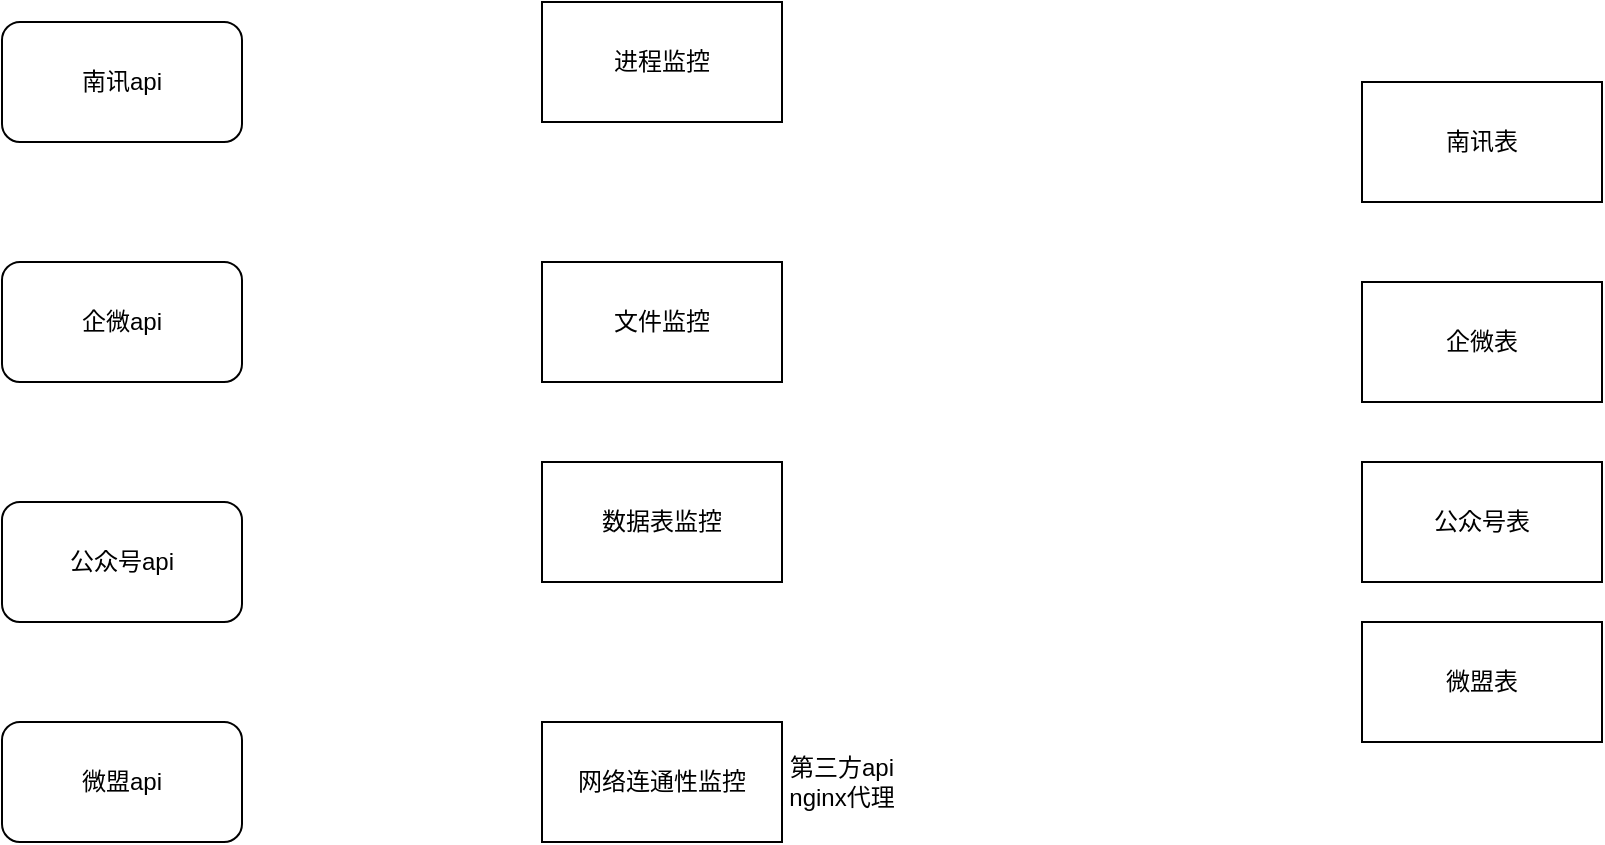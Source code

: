 <mxfile version="22.0.8" type="github">
  <diagram name="第 1 页" id="xv_8_rkUy1ZQQ19TQxu1">
    <mxGraphModel dx="1307" dy="659" grid="1" gridSize="10" guides="1" tooltips="1" connect="1" arrows="1" fold="1" page="1" pageScale="1" pageWidth="1700" pageHeight="1100" math="0" shadow="0">
      <root>
        <mxCell id="0" />
        <mxCell id="1" parent="0" />
        <mxCell id="GxQBhbGdzFd3UNVEvxWp-1" value="南讯api" style="rounded=1;whiteSpace=wrap;html=1;" vertex="1" parent="1">
          <mxGeometry x="250" y="110" width="120" height="60" as="geometry" />
        </mxCell>
        <mxCell id="GxQBhbGdzFd3UNVEvxWp-2" value="企微api" style="rounded=1;whiteSpace=wrap;html=1;" vertex="1" parent="1">
          <mxGeometry x="250" y="230" width="120" height="60" as="geometry" />
        </mxCell>
        <mxCell id="GxQBhbGdzFd3UNVEvxWp-3" value="公众号api" style="rounded=1;whiteSpace=wrap;html=1;" vertex="1" parent="1">
          <mxGeometry x="250" y="350" width="120" height="60" as="geometry" />
        </mxCell>
        <mxCell id="GxQBhbGdzFd3UNVEvxWp-4" value="微盟api" style="rounded=1;whiteSpace=wrap;html=1;" vertex="1" parent="1">
          <mxGeometry x="250" y="460" width="120" height="60" as="geometry" />
        </mxCell>
        <mxCell id="GxQBhbGdzFd3UNVEvxWp-5" value="进程监控" style="rounded=0;whiteSpace=wrap;html=1;" vertex="1" parent="1">
          <mxGeometry x="520" y="100" width="120" height="60" as="geometry" />
        </mxCell>
        <mxCell id="GxQBhbGdzFd3UNVEvxWp-6" value="文件监控" style="rounded=0;whiteSpace=wrap;html=1;" vertex="1" parent="1">
          <mxGeometry x="520" y="230" width="120" height="60" as="geometry" />
        </mxCell>
        <mxCell id="GxQBhbGdzFd3UNVEvxWp-7" value="数据表监控" style="rounded=0;whiteSpace=wrap;html=1;" vertex="1" parent="1">
          <mxGeometry x="520" y="330" width="120" height="60" as="geometry" />
        </mxCell>
        <mxCell id="GxQBhbGdzFd3UNVEvxWp-8" value="网络连通性监控" style="rounded=0;whiteSpace=wrap;html=1;" vertex="1" parent="1">
          <mxGeometry x="520" y="460" width="120" height="60" as="geometry" />
        </mxCell>
        <mxCell id="GxQBhbGdzFd3UNVEvxWp-9" value="南讯表" style="rounded=0;whiteSpace=wrap;html=1;" vertex="1" parent="1">
          <mxGeometry x="930" y="140" width="120" height="60" as="geometry" />
        </mxCell>
        <mxCell id="GxQBhbGdzFd3UNVEvxWp-10" value="企微表" style="rounded=0;whiteSpace=wrap;html=1;" vertex="1" parent="1">
          <mxGeometry x="930" y="240" width="120" height="60" as="geometry" />
        </mxCell>
        <mxCell id="GxQBhbGdzFd3UNVEvxWp-11" value="公众号表" style="rounded=0;whiteSpace=wrap;html=1;" vertex="1" parent="1">
          <mxGeometry x="930" y="330" width="120" height="60" as="geometry" />
        </mxCell>
        <mxCell id="GxQBhbGdzFd3UNVEvxWp-12" value="微盟表" style="rounded=0;whiteSpace=wrap;html=1;" vertex="1" parent="1">
          <mxGeometry x="930" y="410" width="120" height="60" as="geometry" />
        </mxCell>
        <mxCell id="GxQBhbGdzFd3UNVEvxWp-13" value="第三方api&lt;br&gt;nginx代理" style="text;html=1;strokeColor=none;fillColor=none;align=center;verticalAlign=middle;whiteSpace=wrap;rounded=0;" vertex="1" parent="1">
          <mxGeometry x="640" y="475" width="60" height="30" as="geometry" />
        </mxCell>
      </root>
    </mxGraphModel>
  </diagram>
</mxfile>
